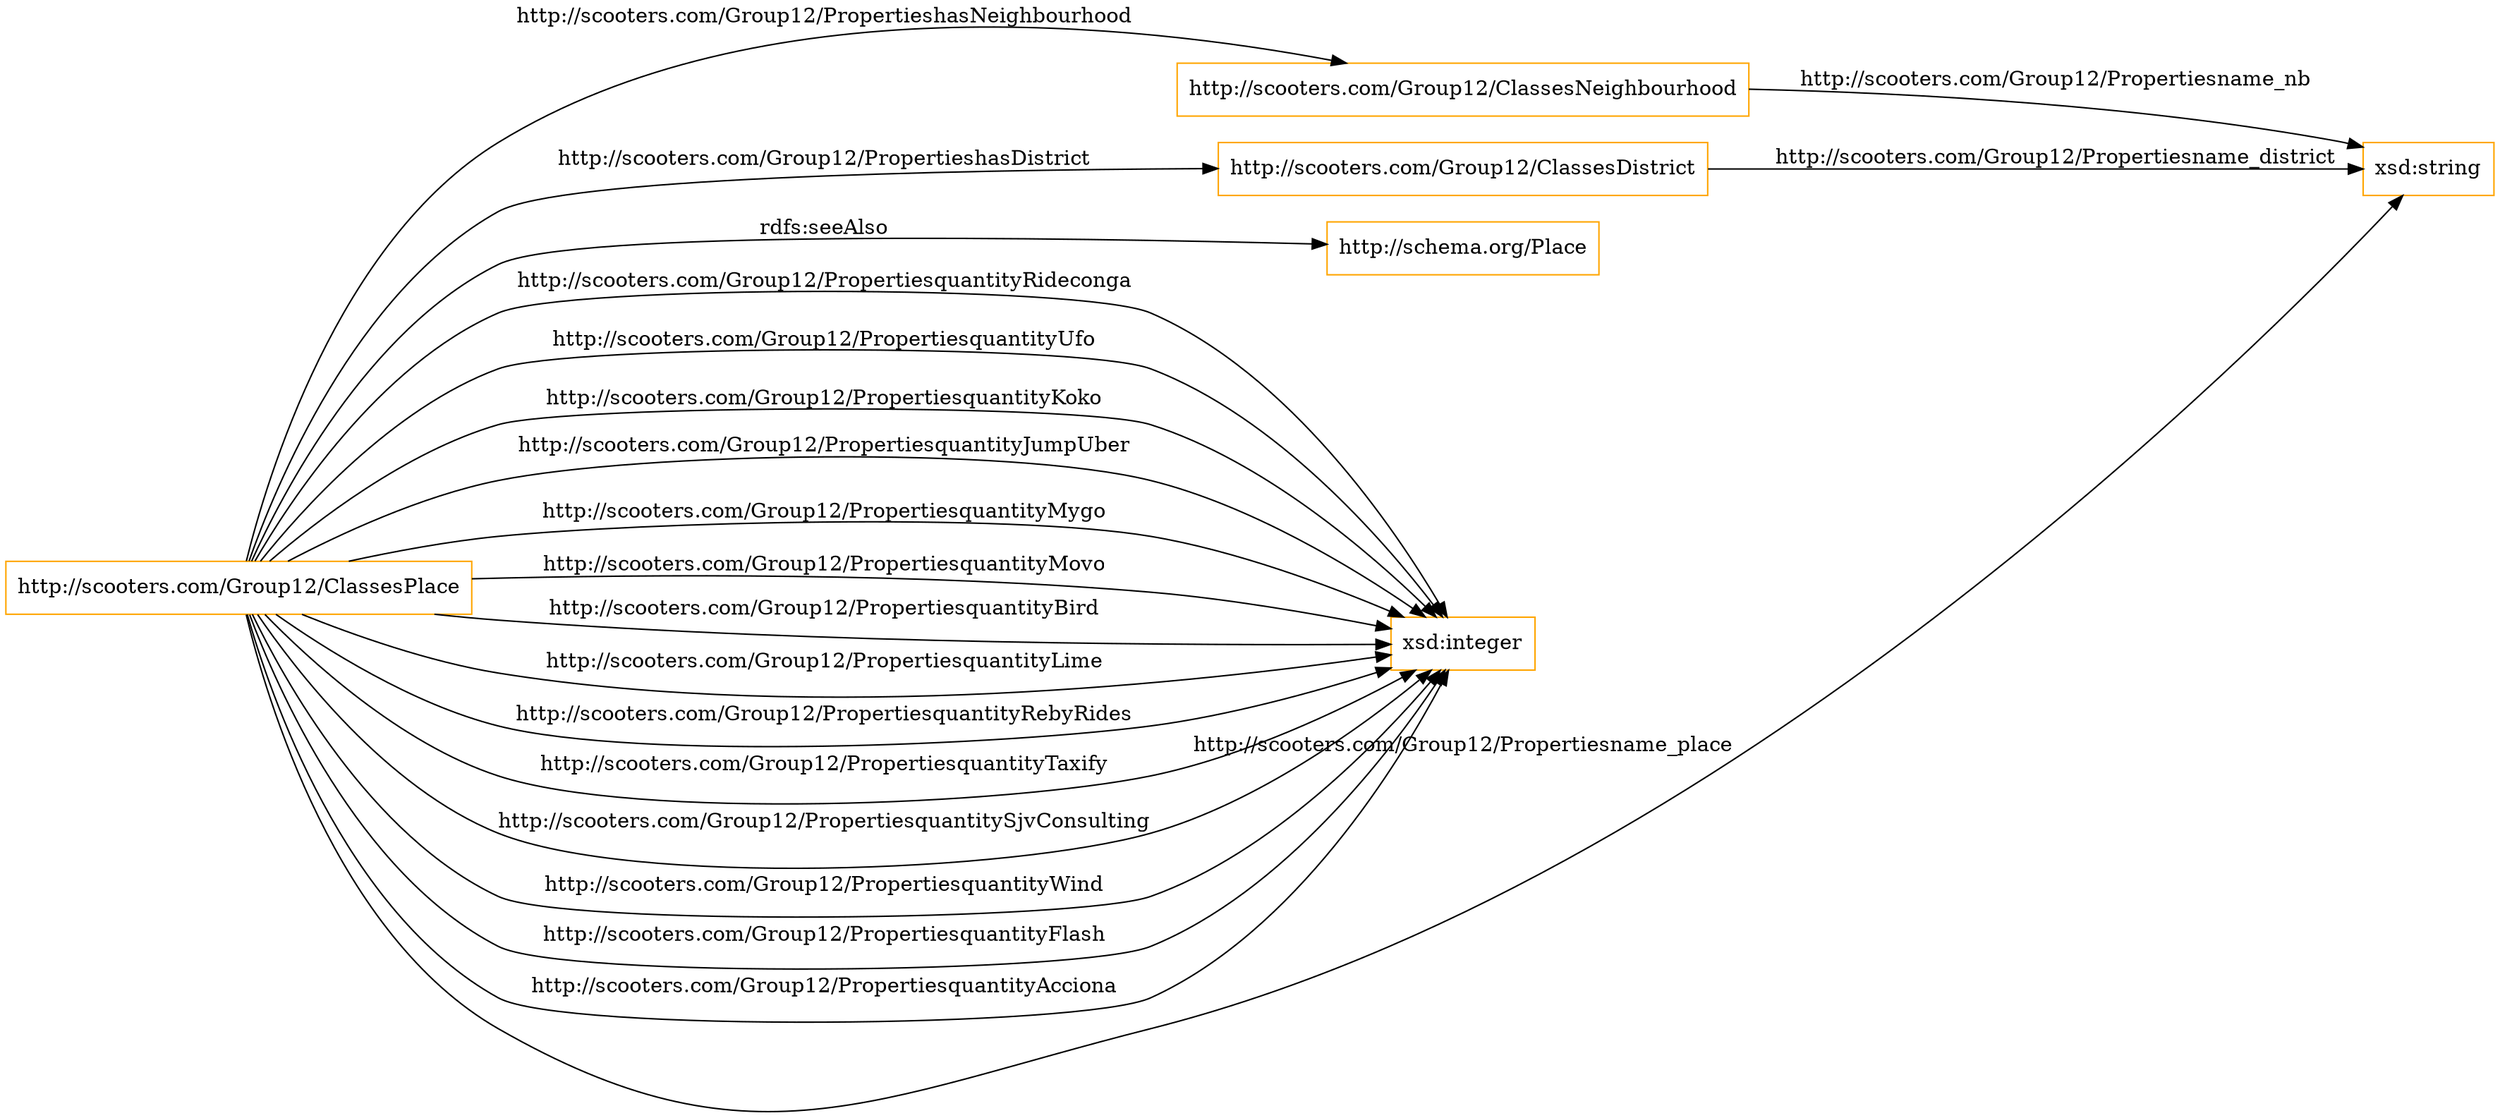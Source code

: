 digraph ar2dtool_diagram { 
rankdir=LR;
size="1501"
node [shape = rectangle, color="orange"]; "http://scooters.com/Group12/ClassesNeighbourhood" "http://scooters.com/Group12/ClassesDistrict" "http://scooters.com/Group12/ClassesPlace" ; /*classes style*/
	"http://scooters.com/Group12/ClassesPlace" -> "http://schema.org/Place" [ label = "rdfs:seeAlso" ];
	"http://scooters.com/Group12/ClassesPlace" -> "xsd:integer" [ label = "http://scooters.com/Group12/PropertiesquantityRideconga" ];
	"http://scooters.com/Group12/ClassesPlace" -> "xsd:integer" [ label = "http://scooters.com/Group12/PropertiesquantityUfo" ];
	"http://scooters.com/Group12/ClassesPlace" -> "xsd:integer" [ label = "http://scooters.com/Group12/PropertiesquantityKoko" ];
	"http://scooters.com/Group12/ClassesNeighbourhood" -> "xsd:string" [ label = "http://scooters.com/Group12/Propertiesname_nb" ];
	"http://scooters.com/Group12/ClassesPlace" -> "xsd:integer" [ label = "http://scooters.com/Group12/PropertiesquantityJumpUber" ];
	"http://scooters.com/Group12/ClassesPlace" -> "xsd:integer" [ label = "http://scooters.com/Group12/PropertiesquantityMygo" ];
	"http://scooters.com/Group12/ClassesPlace" -> "http://scooters.com/Group12/ClassesNeighbourhood" [ label = "http://scooters.com/Group12/PropertieshasNeighbourhood" ];
	"http://scooters.com/Group12/ClassesPlace" -> "xsd:integer" [ label = "http://scooters.com/Group12/PropertiesquantityMovo" ];
	"http://scooters.com/Group12/ClassesPlace" -> "xsd:string" [ label = "http://scooters.com/Group12/Propertiesname_place" ];
	"http://scooters.com/Group12/ClassesPlace" -> "xsd:integer" [ label = "http://scooters.com/Group12/PropertiesquantityBird" ];
	"http://scooters.com/Group12/ClassesPlace" -> "http://scooters.com/Group12/ClassesDistrict" [ label = "http://scooters.com/Group12/PropertieshasDistrict" ];
	"http://scooters.com/Group12/ClassesPlace" -> "xsd:integer" [ label = "http://scooters.com/Group12/PropertiesquantityLime" ];
	"http://scooters.com/Group12/ClassesPlace" -> "xsd:integer" [ label = "http://scooters.com/Group12/PropertiesquantityRebyRides" ];
	"http://scooters.com/Group12/ClassesPlace" -> "xsd:integer" [ label = "http://scooters.com/Group12/PropertiesquantityTaxify" ];
	"http://scooters.com/Group12/ClassesPlace" -> "xsd:integer" [ label = "http://scooters.com/Group12/PropertiesquantitySjvConsulting" ];
	"http://scooters.com/Group12/ClassesPlace" -> "xsd:integer" [ label = "http://scooters.com/Group12/PropertiesquantityWind" ];
	"http://scooters.com/Group12/ClassesDistrict" -> "xsd:string" [ label = "http://scooters.com/Group12/Propertiesname_district" ];
	"http://scooters.com/Group12/ClassesPlace" -> "xsd:integer" [ label = "http://scooters.com/Group12/PropertiesquantityFlash" ];
	"http://scooters.com/Group12/ClassesPlace" -> "xsd:integer" [ label = "http://scooters.com/Group12/PropertiesquantityAcciona" ];

}
